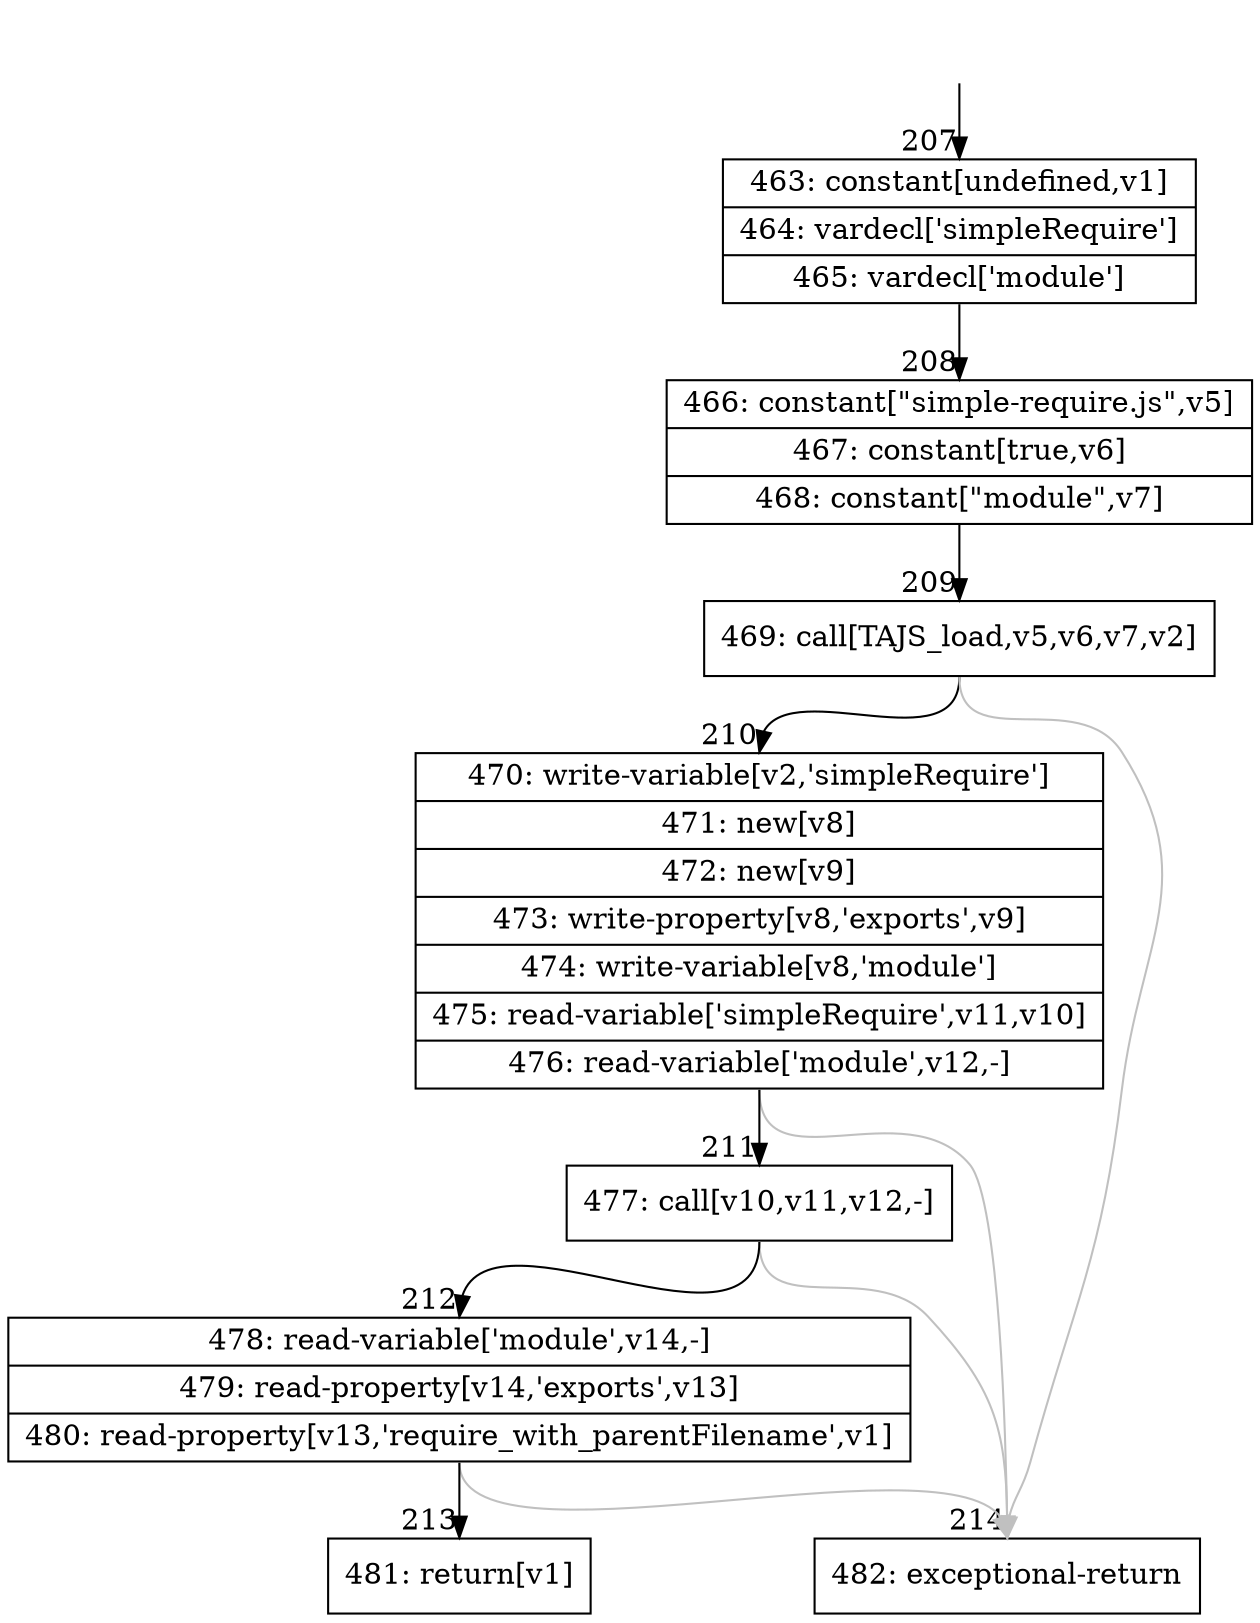digraph {
rankdir="TD"
BB_entry19[shape=none,label=""];
BB_entry19 -> BB207 [tailport=s, headport=n, headlabel="    207"]
BB207 [shape=record label="{463: constant[undefined,v1]|464: vardecl['simpleRequire']|465: vardecl['module']}" ] 
BB207 -> BB208 [tailport=s, headport=n, headlabel="      208"]
BB208 [shape=record label="{466: constant[\"simple-require.js\",v5]|467: constant[true,v6]|468: constant[\"module\",v7]}" ] 
BB208 -> BB209 [tailport=s, headport=n, headlabel="      209"]
BB209 [shape=record label="{469: call[TAJS_load,v5,v6,v7,v2]}" ] 
BB209 -> BB210 [tailport=s, headport=n, headlabel="      210"]
BB209 -> BB214 [tailport=s, headport=n, color=gray, headlabel="      214"]
BB210 [shape=record label="{470: write-variable[v2,'simpleRequire']|471: new[v8]|472: new[v9]|473: write-property[v8,'exports',v9]|474: write-variable[v8,'module']|475: read-variable['simpleRequire',v11,v10]|476: read-variable['module',v12,-]}" ] 
BB210 -> BB211 [tailport=s, headport=n, headlabel="      211"]
BB210 -> BB214 [tailport=s, headport=n, color=gray]
BB211 [shape=record label="{477: call[v10,v11,v12,-]}" ] 
BB211 -> BB212 [tailport=s, headport=n, headlabel="      212"]
BB211 -> BB214 [tailport=s, headport=n, color=gray]
BB212 [shape=record label="{478: read-variable['module',v14,-]|479: read-property[v14,'exports',v13]|480: read-property[v13,'require_with_parentFilename',v1]}" ] 
BB212 -> BB213 [tailport=s, headport=n, headlabel="      213"]
BB212 -> BB214 [tailport=s, headport=n, color=gray]
BB213 [shape=record label="{481: return[v1]}" ] 
BB214 [shape=record label="{482: exceptional-return}" ] 
}
